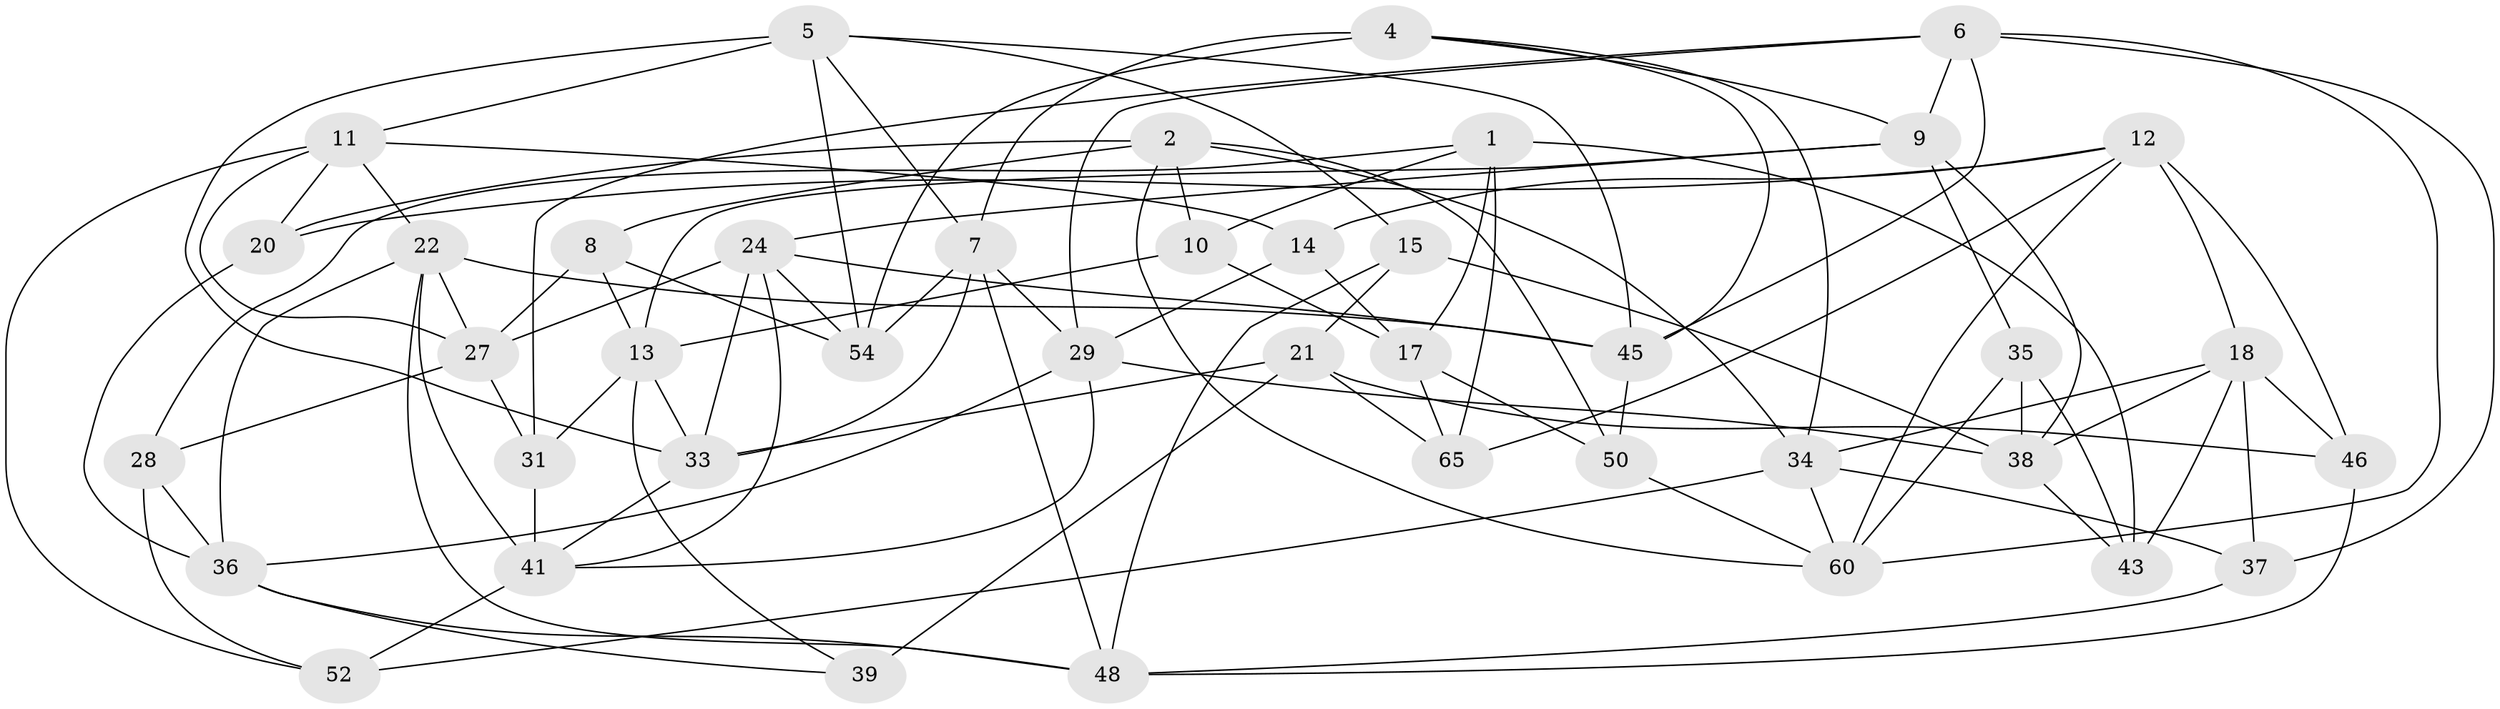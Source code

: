 // Generated by graph-tools (version 1.1) at 2025/52/02/27/25 19:52:30]
// undirected, 41 vertices, 105 edges
graph export_dot {
graph [start="1"]
  node [color=gray90,style=filled];
  1 [super="+3"];
  2 [super="+16"];
  4 [super="+63"];
  5 [super="+30"];
  6 [super="+53"];
  7 [super="+62"];
  8;
  9 [super="+23"];
  10;
  11 [super="+19"];
  12 [super="+42"];
  13 [super="+40"];
  14;
  15;
  17 [super="+26"];
  18 [super="+55"];
  20;
  21 [super="+57"];
  22 [super="+25"];
  24 [super="+44"];
  27 [super="+32"];
  28;
  29 [super="+64"];
  31;
  33 [super="+49"];
  34 [super="+59"];
  35;
  36 [super="+47"];
  37;
  38 [super="+66"];
  39;
  41 [super="+56"];
  43;
  45 [super="+61"];
  46;
  48 [super="+51"];
  50;
  52;
  54 [super="+58"];
  60 [super="+67"];
  65;
  1 -- 65;
  1 -- 17 [weight=2];
  1 -- 43;
  1 -- 10;
  1 -- 28;
  2 -- 20;
  2 -- 60;
  2 -- 50;
  2 -- 8;
  2 -- 10;
  2 -- 34;
  4 -- 7;
  4 -- 54 [weight=2];
  4 -- 34;
  4 -- 9;
  4 -- 45;
  5 -- 54;
  5 -- 33;
  5 -- 15;
  5 -- 7;
  5 -- 45;
  5 -- 11;
  6 -- 31;
  6 -- 45;
  6 -- 37;
  6 -- 9;
  6 -- 29;
  6 -- 60;
  7 -- 33;
  7 -- 48;
  7 -- 29;
  7 -- 54;
  8 -- 27;
  8 -- 13;
  8 -- 54;
  9 -- 35;
  9 -- 13;
  9 -- 24;
  9 -- 38;
  10 -- 13;
  10 -- 17;
  11 -- 14;
  11 -- 22;
  11 -- 27;
  11 -- 20;
  11 -- 52;
  12 -- 14;
  12 -- 65;
  12 -- 18;
  12 -- 20;
  12 -- 46;
  12 -- 60;
  13 -- 39;
  13 -- 31;
  13 -- 33;
  14 -- 17;
  14 -- 29;
  15 -- 48;
  15 -- 21;
  15 -- 38;
  17 -- 65;
  17 -- 50;
  18 -- 46;
  18 -- 37;
  18 -- 43;
  18 -- 34;
  18 -- 38;
  20 -- 36;
  21 -- 39 [weight=2];
  21 -- 46;
  21 -- 33;
  21 -- 65;
  22 -- 36;
  22 -- 48;
  22 -- 41;
  22 -- 27;
  22 -- 45;
  24 -- 41;
  24 -- 27;
  24 -- 45;
  24 -- 54;
  24 -- 33;
  27 -- 28;
  27 -- 31;
  28 -- 52;
  28 -- 36;
  29 -- 38;
  29 -- 41;
  29 -- 36;
  31 -- 41;
  33 -- 41;
  34 -- 37;
  34 -- 52;
  34 -- 60;
  35 -- 43;
  35 -- 38;
  35 -- 60;
  36 -- 39;
  36 -- 48;
  37 -- 48;
  38 -- 43;
  41 -- 52;
  45 -- 50;
  46 -- 48;
  50 -- 60;
}
